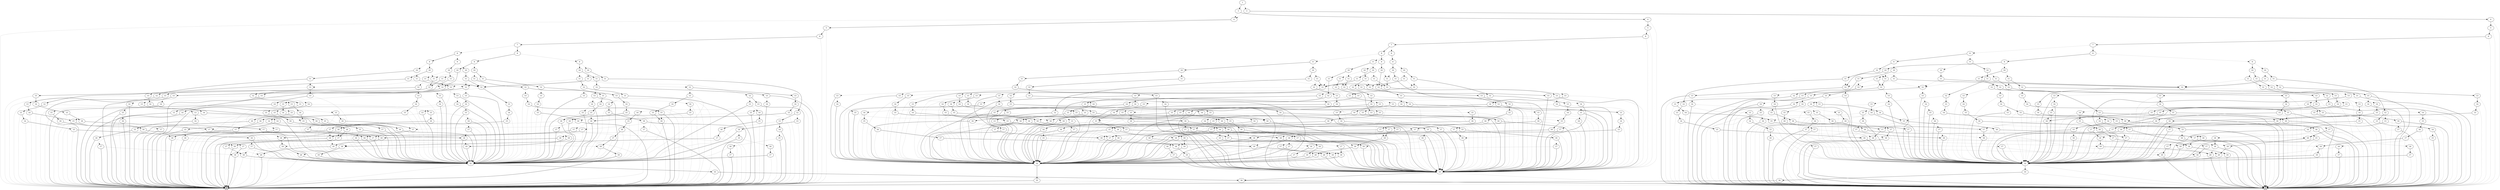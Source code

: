 digraph G {
0 [shape=box, label="0", style=filled, shape=box, height=0.3, width=0.3];
1 [shape=box, label="1", style=filled, shape=box, height=0.3, width=0.3];
49568 [label="1"];
49568 -> 49566 [style=dotted];
49568 -> 49567 [style=filled];
49566 [label="3"];
49566 -> 49512 [style=dotted];
49566 -> 49517 [style=filled];
49512 [label="4"];
49512 -> 0 [style=dotted];
49512 -> 49508 [style=filled];
49508 [label="5"];
49508 -> 0 [style=dotted];
49508 -> 49507 [style=filled];
49507 [label="6"];
49507 -> 0 [style=dotted];
49507 -> 48847 [style=filled];
48847 [label="7"];
48847 -> 48764 [style=dotted];
48847 -> 48846 [style=filled];
48764 [label="8"];
48764 -> 48729 [style=dotted];
48764 -> 48763 [style=filled];
48729 [label="9"];
48729 -> 48690 [style=dotted];
48729 -> 48728 [style=filled];
48690 [label="10"];
48690 -> 48662 [style=dotted];
48690 -> 48689 [style=filled];
48662 [label="11"];
48662 -> 48646 [style=dotted];
48662 -> 48661 [style=filled];
48646 [label="12"];
48646 -> 48637 [style=dotted];
48646 -> 48645 [style=filled];
48637 [label="13"];
48637 -> 48636 [style=dotted];
48637 -> 1211 [style=filled];
48636 [label="14"];
48636 -> 48635 [style=dotted];
48636 -> 1211 [style=filled];
48635 [label="15"];
48635 -> 0 [style=dotted];
48635 -> 48634 [style=filled];
48634 [label="16"];
48634 -> 0 [style=dotted];
48634 -> 48633 [style=filled];
48633 [label="17"];
48633 -> 48632 [style=dotted];
48633 -> 1211 [style=filled];
48632 [label="18"];
48632 -> 48631 [style=dotted];
48632 -> 1211 [style=filled];
48631 [label="19"];
48631 -> 0 [style=dotted];
48631 -> 48630 [style=filled];
48630 [label="20"];
48630 -> 0 [style=dotted];
48630 -> 1211 [style=filled];
1211 [label="32"];
1211 -> 0 [style=dotted];
1211 -> 1193 [style=filled];
1193 [label="33"];
1193 -> 0 [style=dotted];
1193 -> 70 [style=filled];
70 [label="34"];
70 -> 0 [style=dotted];
70 -> 1 [style=filled];
48645 [label="13"];
48645 -> 48644 [style=dotted];
48645 -> 0 [style=filled];
48644 [label="14"];
48644 -> 48643 [style=dotted];
48644 -> 0 [style=filled];
48643 [label="15"];
48643 -> 1211 [style=dotted];
48643 -> 48642 [style=filled];
48642 [label="16"];
48642 -> 1211 [style=dotted];
48642 -> 48641 [style=filled];
48641 [label="17"];
48641 -> 48640 [style=dotted];
48641 -> 0 [style=filled];
48640 [label="18"];
48640 -> 48639 [style=dotted];
48640 -> 0 [style=filled];
48639 [label="19"];
48639 -> 1211 [style=dotted];
48639 -> 48638 [style=filled];
48638 [label="20"];
48638 -> 1211 [style=dotted];
48638 -> 0 [style=filled];
48661 [label="12"];
48661 -> 48653 [style=dotted];
48661 -> 48660 [style=filled];
48653 [label="13"];
48653 -> 48652 [style=dotted];
48653 -> 1211 [style=filled];
48652 [label="14"];
48652 -> 48651 [style=dotted];
48652 -> 1211 [style=filled];
48651 [label="15"];
48651 -> 0 [style=dotted];
48651 -> 48650 [style=filled];
48650 [label="16"];
48650 -> 48649 [style=dotted];
48650 -> 1211 [style=filled];
48649 [label="17"];
48649 -> 0 [style=dotted];
48649 -> 48648 [style=filled];
48648 [label="18"];
48648 -> 48647 [style=dotted];
48648 -> 1211 [style=filled];
48647 [label="19"];
48647 -> 48630 [style=dotted];
48647 -> 1211 [style=filled];
48660 [label="13"];
48660 -> 48659 [style=dotted];
48660 -> 0 [style=filled];
48659 [label="14"];
48659 -> 48658 [style=dotted];
48659 -> 0 [style=filled];
48658 [label="15"];
48658 -> 1211 [style=dotted];
48658 -> 48657 [style=filled];
48657 [label="16"];
48657 -> 48656 [style=dotted];
48657 -> 0 [style=filled];
48656 [label="17"];
48656 -> 1211 [style=dotted];
48656 -> 48655 [style=filled];
48655 [label="18"];
48655 -> 48654 [style=dotted];
48655 -> 0 [style=filled];
48654 [label="19"];
48654 -> 48638 [style=dotted];
48654 -> 0 [style=filled];
48689 [label="11"];
48689 -> 48673 [style=dotted];
48689 -> 48688 [style=filled];
48673 [label="12"];
48673 -> 48667 [style=dotted];
48673 -> 48672 [style=filled];
48667 [label="13"];
48667 -> 48666 [style=dotted];
48667 -> 1211 [style=filled];
48666 [label="14"];
48666 -> 48665 [style=dotted];
48666 -> 1211 [style=filled];
48665 [label="15"];
48665 -> 48664 [style=dotted];
48665 -> 1211 [style=filled];
48664 [label="16"];
48664 -> 48663 [style=dotted];
48664 -> 1211 [style=filled];
48663 [label="17"];
48663 -> 48648 [style=dotted];
48663 -> 1211 [style=filled];
48672 [label="13"];
48672 -> 48671 [style=dotted];
48672 -> 0 [style=filled];
48671 [label="14"];
48671 -> 48670 [style=dotted];
48671 -> 0 [style=filled];
48670 [label="15"];
48670 -> 48669 [style=dotted];
48670 -> 0 [style=filled];
48669 [label="16"];
48669 -> 48668 [style=dotted];
48669 -> 0 [style=filled];
48668 [label="17"];
48668 -> 48655 [style=dotted];
48668 -> 0 [style=filled];
48688 [label="12"];
48688 -> 48680 [style=dotted];
48688 -> 48687 [style=filled];
48680 [label="13"];
48680 -> 0 [style=dotted];
48680 -> 48679 [style=filled];
48679 [label="14"];
48679 -> 0 [style=dotted];
48679 -> 48678 [style=filled];
48678 [label="15"];
48678 -> 0 [style=dotted];
48678 -> 48677 [style=filled];
48677 [label="16"];
48677 -> 48676 [style=dotted];
48677 -> 1211 [style=filled];
48676 [label="17"];
48676 -> 48675 [style=dotted];
48676 -> 1211 [style=filled];
48675 [label="18"];
48675 -> 0 [style=dotted];
48675 -> 48674 [style=filled];
48674 [label="19"];
48674 -> 0 [style=dotted];
48674 -> 1211 [style=filled];
48687 [label="13"];
48687 -> 1211 [style=dotted];
48687 -> 48686 [style=filled];
48686 [label="14"];
48686 -> 1211 [style=dotted];
48686 -> 48685 [style=filled];
48685 [label="15"];
48685 -> 1211 [style=dotted];
48685 -> 48684 [style=filled];
48684 [label="16"];
48684 -> 48683 [style=dotted];
48684 -> 0 [style=filled];
48683 [label="17"];
48683 -> 48682 [style=dotted];
48683 -> 0 [style=filled];
48682 [label="18"];
48682 -> 1211 [style=dotted];
48682 -> 48681 [style=filled];
48681 [label="19"];
48681 -> 1211 [style=dotted];
48681 -> 0 [style=filled];
48728 [label="10"];
48728 -> 48717 [style=dotted];
48728 -> 48727 [style=filled];
48717 [label="11"];
48717 -> 48703 [style=dotted];
48717 -> 48716 [style=filled];
48703 [label="12"];
48703 -> 48696 [style=dotted];
48703 -> 48702 [style=filled];
48696 [label="13"];
48696 -> 1211 [style=dotted];
48696 -> 48695 [style=filled];
48695 [label="14"];
48695 -> 1211 [style=dotted];
48695 -> 48694 [style=filled];
48694 [label="15"];
48694 -> 1211 [style=dotted];
48694 -> 48693 [style=filled];
48693 [label="16"];
48693 -> 1211 [style=dotted];
48693 -> 48692 [style=filled];
48692 [label="17"];
48692 -> 48691 [style=dotted];
48692 -> 0 [style=filled];
48691 [label="18"];
48691 -> 1211 [style=dotted];
48691 -> 48639 [style=filled];
48702 [label="13"];
48702 -> 0 [style=dotted];
48702 -> 48701 [style=filled];
48701 [label="14"];
48701 -> 0 [style=dotted];
48701 -> 48700 [style=filled];
48700 [label="15"];
48700 -> 0 [style=dotted];
48700 -> 48699 [style=filled];
48699 [label="16"];
48699 -> 0 [style=dotted];
48699 -> 48698 [style=filled];
48698 [label="17"];
48698 -> 48697 [style=dotted];
48698 -> 1211 [style=filled];
48697 [label="18"];
48697 -> 0 [style=dotted];
48697 -> 48631 [style=filled];
48716 [label="12"];
48716 -> 48709 [style=dotted];
48716 -> 48715 [style=filled];
48709 [label="13"];
48709 -> 48708 [style=dotted];
48709 -> 1211 [style=filled];
48708 [label="14"];
48708 -> 0 [style=dotted];
48708 -> 48707 [style=filled];
48707 [label="15"];
48707 -> 48706 [style=dotted];
48707 -> 1211 [style=filled];
48706 [label="16"];
48706 -> 48705 [style=dotted];
48706 -> 1211 [style=filled];
48705 [label="17"];
48705 -> 0 [style=dotted];
48705 -> 48704 [style=filled];
48704 [label="18"];
48704 -> 0 [style=dotted];
48704 -> 1211 [style=filled];
48715 [label="13"];
48715 -> 48714 [style=dotted];
48715 -> 0 [style=filled];
48714 [label="14"];
48714 -> 1211 [style=dotted];
48714 -> 48713 [style=filled];
48713 [label="15"];
48713 -> 48712 [style=dotted];
48713 -> 0 [style=filled];
48712 [label="16"];
48712 -> 48711 [style=dotted];
48712 -> 0 [style=filled];
48711 [label="17"];
48711 -> 1211 [style=dotted];
48711 -> 48710 [style=filled];
48710 [label="18"];
48710 -> 1211 [style=dotted];
48710 -> 0 [style=filled];
48727 [label="11"];
48727 -> 48688 [style=dotted];
48727 -> 48726 [style=filled];
48726 [label="12"];
48726 -> 48721 [style=dotted];
48726 -> 48725 [style=filled];
48721 [label="13"];
48721 -> 0 [style=dotted];
48721 -> 48720 [style=filled];
48720 [label="14"];
48720 -> 48719 [style=dotted];
48720 -> 1211 [style=filled];
48719 [label="15"];
48719 -> 0 [style=dotted];
48719 -> 48718 [style=filled];
48718 [label="16"];
48718 -> 0 [style=dotted];
48718 -> 48676 [style=filled];
48725 [label="13"];
48725 -> 1211 [style=dotted];
48725 -> 48724 [style=filled];
48724 [label="14"];
48724 -> 48723 [style=dotted];
48724 -> 0 [style=filled];
48723 [label="15"];
48723 -> 1211 [style=dotted];
48723 -> 48722 [style=filled];
48722 [label="16"];
48722 -> 1211 [style=dotted];
48722 -> 48683 [style=filled];
48763 [label="9"];
48763 -> 48748 [style=dotted];
48763 -> 48762 [style=filled];
48748 [label="10"];
48748 -> 48741 [style=dotted];
48748 -> 48747 [style=filled];
48741 [label="11"];
48741 -> 48740 [style=dotted];
48741 -> 48688 [style=filled];
48740 [label="12"];
48740 -> 48734 [style=dotted];
48740 -> 48739 [style=filled];
48734 [label="13"];
48734 -> 0 [style=dotted];
48734 -> 48733 [style=filled];
48733 [label="14"];
48733 -> 48732 [style=dotted];
48733 -> 1211 [style=filled];
48732 [label="15"];
48732 -> 0 [style=dotted];
48732 -> 48731 [style=filled];
48731 [label="16"];
48731 -> 0 [style=dotted];
48731 -> 48730 [style=filled];
48730 [label="17"];
48730 -> 0 [style=dotted];
48730 -> 48632 [style=filled];
48739 [label="13"];
48739 -> 1211 [style=dotted];
48739 -> 48738 [style=filled];
48738 [label="14"];
48738 -> 48737 [style=dotted];
48738 -> 0 [style=filled];
48737 [label="15"];
48737 -> 1211 [style=dotted];
48737 -> 48736 [style=filled];
48736 [label="16"];
48736 -> 1211 [style=dotted];
48736 -> 48735 [style=filled];
48735 [label="17"];
48735 -> 1211 [style=dotted];
48735 -> 48640 [style=filled];
48747 [label="11"];
48747 -> 48740 [style=dotted];
48747 -> 48746 [style=filled];
48746 [label="12"];
48746 -> 48743 [style=dotted];
48746 -> 48745 [style=filled];
48743 [label="13"];
48743 -> 1211 [style=dotted];
48743 -> 48742 [style=filled];
48742 [label="14"];
48742 -> 1211 [style=dotted];
48742 -> 48723 [style=filled];
48745 [label="13"];
48745 -> 0 [style=dotted];
48745 -> 48744 [style=filled];
48744 [label="14"];
48744 -> 0 [style=dotted];
48744 -> 48719 [style=filled];
48762 [label="10"];
48762 -> 48749 [style=dotted];
48762 -> 48761 [style=filled];
48749 [label="11"];
48749 -> 48673 [style=dotted];
48749 -> 48661 [style=filled];
48761 [label="11"];
48761 -> 48646 [style=dotted];
48761 -> 48760 [style=filled];
48760 [label="12"];
48760 -> 48754 [style=dotted];
48760 -> 48759 [style=filled];
48754 [label="13"];
48754 -> 1211 [style=dotted];
48754 -> 48753 [style=filled];
48753 [label="14"];
48753 -> 1211 [style=dotted];
48753 -> 48752 [style=filled];
48752 [label="15"];
48752 -> 1211 [style=dotted];
48752 -> 48751 [style=filled];
48751 [label="16"];
48751 -> 48750 [style=dotted];
48751 -> 0 [style=filled];
48750 [label="17"];
48750 -> 48710 [style=dotted];
48750 -> 0 [style=filled];
48759 [label="13"];
48759 -> 0 [style=dotted];
48759 -> 48758 [style=filled];
48758 [label="14"];
48758 -> 0 [style=dotted];
48758 -> 48757 [style=filled];
48757 [label="15"];
48757 -> 0 [style=dotted];
48757 -> 48756 [style=filled];
48756 [label="16"];
48756 -> 48755 [style=dotted];
48756 -> 1211 [style=filled];
48755 [label="17"];
48755 -> 48704 [style=dotted];
48755 -> 1211 [style=filled];
48846 [label="8"];
48846 -> 48826 [style=dotted];
48846 -> 48845 [style=filled];
48826 [label="9"];
48826 -> 48789 [style=dotted];
48826 -> 48825 [style=filled];
48789 [label="10"];
48789 -> 48776 [style=dotted];
48789 -> 48788 [style=filled];
48776 [label="11"];
48776 -> 48775 [style=dotted];
48776 -> 48688 [style=filled];
48775 [label="12"];
48775 -> 48769 [style=dotted];
48775 -> 48774 [style=filled];
48769 [label="13"];
48769 -> 1211 [style=dotted];
48769 -> 48768 [style=filled];
48768 [label="14"];
48768 -> 1211 [style=dotted];
48768 -> 48767 [style=filled];
48767 [label="15"];
48767 -> 1211 [style=dotted];
48767 -> 48766 [style=filled];
48766 [label="16"];
48766 -> 48765 [style=dotted];
48766 -> 0 [style=filled];
48765 [label="17"];
48765 -> 1211 [style=dotted];
48765 -> 48691 [style=filled];
48774 [label="13"];
48774 -> 0 [style=dotted];
48774 -> 48773 [style=filled];
48773 [label="14"];
48773 -> 0 [style=dotted];
48773 -> 48772 [style=filled];
48772 [label="15"];
48772 -> 0 [style=dotted];
48772 -> 48771 [style=filled];
48771 [label="16"];
48771 -> 48770 [style=dotted];
48771 -> 1211 [style=filled];
48770 [label="17"];
48770 -> 0 [style=dotted];
48770 -> 48697 [style=filled];
48788 [label="11"];
48788 -> 48688 [style=dotted];
48788 -> 48787 [style=filled];
48787 [label="12"];
48787 -> 48781 [style=dotted];
48787 -> 48786 [style=filled];
48781 [label="13"];
48781 -> 0 [style=dotted];
48781 -> 48780 [style=filled];
48780 [label="14"];
48780 -> 48779 [style=dotted];
48780 -> 1211 [style=filled];
48779 [label="15"];
48779 -> 48778 [style=dotted];
48779 -> 1211 [style=filled];
48778 [label="16"];
48778 -> 0 [style=dotted];
48778 -> 48777 [style=filled];
48777 [label="17"];
48777 -> 0 [style=dotted];
48777 -> 1211 [style=filled];
48786 [label="13"];
48786 -> 1211 [style=dotted];
48786 -> 48785 [style=filled];
48785 [label="14"];
48785 -> 48784 [style=dotted];
48785 -> 0 [style=filled];
48784 [label="15"];
48784 -> 48783 [style=dotted];
48784 -> 0 [style=filled];
48783 [label="16"];
48783 -> 1211 [style=dotted];
48783 -> 48782 [style=filled];
48782 [label="17"];
48782 -> 1211 [style=dotted];
48782 -> 0 [style=filled];
48825 [label="10"];
48825 -> 48803 [style=dotted];
48825 -> 48824 [style=filled];
48803 [label="11"];
48803 -> 48688 [style=dotted];
48803 -> 48802 [style=filled];
48802 [label="12"];
48802 -> 48795 [style=dotted];
48802 -> 48801 [style=filled];
48795 [label="13"];
48795 -> 48794 [style=dotted];
48795 -> 1211 [style=filled];
48794 [label="14"];
48794 -> 0 [style=dotted];
48794 -> 48793 [style=filled];
48793 [label="15"];
48793 -> 0 [style=dotted];
48793 -> 48792 [style=filled];
48792 [label="16"];
48792 -> 48791 [style=dotted];
48792 -> 1211 [style=filled];
48791 [label="17"];
48791 -> 48790 [style=dotted];
48791 -> 1211 [style=filled];
48790 [label="18"];
48790 -> 0 [style=dotted];
48790 -> 48647 [style=filled];
48801 [label="13"];
48801 -> 48800 [style=dotted];
48801 -> 0 [style=filled];
48800 [label="14"];
48800 -> 1211 [style=dotted];
48800 -> 48799 [style=filled];
48799 [label="15"];
48799 -> 1211 [style=dotted];
48799 -> 48798 [style=filled];
48798 [label="16"];
48798 -> 48797 [style=dotted];
48798 -> 0 [style=filled];
48797 [label="17"];
48797 -> 48796 [style=dotted];
48797 -> 0 [style=filled];
48796 [label="18"];
48796 -> 1211 [style=dotted];
48796 -> 48654 [style=filled];
48824 [label="11"];
48824 -> 48814 [style=dotted];
48824 -> 48823 [style=filled];
48814 [label="12"];
48814 -> 48808 [style=dotted];
48814 -> 48813 [style=filled];
48808 [label="13"];
48808 -> 48807 [style=dotted];
48808 -> 1211 [style=filled];
48807 [label="14"];
48807 -> 0 [style=dotted];
48807 -> 48806 [style=filled];
48806 [label="15"];
48806 -> 0 [style=dotted];
48806 -> 48805 [style=filled];
48805 [label="16"];
48805 -> 0 [style=dotted];
48805 -> 48804 [style=filled];
48804 [label="17"];
48804 -> 0 [style=dotted];
48804 -> 48675 [style=filled];
48813 [label="13"];
48813 -> 48812 [style=dotted];
48813 -> 0 [style=filled];
48812 [label="14"];
48812 -> 1211 [style=dotted];
48812 -> 48811 [style=filled];
48811 [label="15"];
48811 -> 1211 [style=dotted];
48811 -> 48810 [style=filled];
48810 [label="16"];
48810 -> 1211 [style=dotted];
48810 -> 48809 [style=filled];
48809 [label="17"];
48809 -> 1211 [style=dotted];
48809 -> 48682 [style=filled];
48823 [label="12"];
48823 -> 48818 [style=dotted];
48823 -> 48822 [style=filled];
48818 [label="13"];
48818 -> 48817 [style=dotted];
48818 -> 1211 [style=filled];
48817 [label="14"];
48817 -> 48816 [style=dotted];
48817 -> 1211 [style=filled];
48816 [label="15"];
48816 -> 48815 [style=dotted];
48816 -> 1211 [style=filled];
48815 [label="16"];
48815 -> 48730 [style=dotted];
48815 -> 1211 [style=filled];
48822 [label="13"];
48822 -> 48821 [style=dotted];
48822 -> 0 [style=filled];
48821 [label="14"];
48821 -> 48820 [style=dotted];
48821 -> 0 [style=filled];
48820 [label="15"];
48820 -> 48819 [style=dotted];
48820 -> 0 [style=filled];
48819 [label="16"];
48819 -> 48735 [style=dotted];
48819 -> 0 [style=filled];
48845 [label="9"];
48845 -> 48843 [style=dotted];
48845 -> 48844 [style=filled];
48843 [label="10"];
48843 -> 48834 [style=dotted];
48843 -> 48842 [style=filled];
48834 [label="11"];
48834 -> 48716 [style=dotted];
48834 -> 48833 [style=filled];
48833 [label="12"];
48833 -> 48829 [style=dotted];
48833 -> 48832 [style=filled];
48829 [label="13"];
48829 -> 1211 [style=dotted];
48829 -> 48828 [style=filled];
48828 [label="14"];
48828 -> 1211 [style=dotted];
48828 -> 48827 [style=filled];
48827 [label="15"];
48827 -> 48766 [style=dotted];
48827 -> 0 [style=filled];
48832 [label="13"];
48832 -> 0 [style=dotted];
48832 -> 48831 [style=filled];
48831 [label="14"];
48831 -> 0 [style=dotted];
48831 -> 48830 [style=filled];
48830 [label="15"];
48830 -> 48771 [style=dotted];
48830 -> 1211 [style=filled];
48842 [label="11"];
48842 -> 48673 [style=dotted];
48842 -> 48841 [style=filled];
48841 [label="12"];
48841 -> 48837 [style=dotted];
48841 -> 48840 [style=filled];
48837 [label="13"];
48837 -> 1211 [style=dotted];
48837 -> 48836 [style=filled];
48836 [label="14"];
48836 -> 1211 [style=dotted];
48836 -> 48835 [style=filled];
48835 [label="15"];
48835 -> 1211 [style=dotted];
48835 -> 48819 [style=filled];
48840 [label="13"];
48840 -> 0 [style=dotted];
48840 -> 48839 [style=filled];
48839 [label="14"];
48839 -> 0 [style=dotted];
48839 -> 48838 [style=filled];
48838 [label="15"];
48838 -> 0 [style=dotted];
48838 -> 48815 [style=filled];
48844 [label="10"];
48844 -> 48749 [style=dotted];
48844 -> 48646 [style=filled];
49517 [label="4"];
49517 -> 1 [style=dotted];
49517 -> 49516 [style=filled];
49516 [label="5"];
49516 -> 1 [style=dotted];
49516 -> 49515 [style=filled];
49515 [label="6"];
49515 -> 1 [style=dotted];
49515 -> 49065 [style=filled];
49065 [label="7"];
49065 -> 48982 [style=dotted];
49065 -> 49064 [style=filled];
48982 [label="8"];
48982 -> 48947 [style=dotted];
48982 -> 48981 [style=filled];
48947 [label="9"];
48947 -> 48908 [style=dotted];
48947 -> 48946 [style=filled];
48908 [label="10"];
48908 -> 48880 [style=dotted];
48908 -> 48907 [style=filled];
48880 [label="11"];
48880 -> 48864 [style=dotted];
48880 -> 48879 [style=filled];
48864 [label="12"];
48864 -> 48855 [style=dotted];
48864 -> 48863 [style=filled];
48855 [label="13"];
48855 -> 48854 [style=dotted];
48855 -> 1213 [style=filled];
48854 [label="14"];
48854 -> 48853 [style=dotted];
48854 -> 1213 [style=filled];
48853 [label="15"];
48853 -> 1 [style=dotted];
48853 -> 48852 [style=filled];
48852 [label="16"];
48852 -> 1 [style=dotted];
48852 -> 48851 [style=filled];
48851 [label="17"];
48851 -> 48850 [style=dotted];
48851 -> 1213 [style=filled];
48850 [label="18"];
48850 -> 48849 [style=dotted];
48850 -> 1213 [style=filled];
48849 [label="19"];
48849 -> 1 [style=dotted];
48849 -> 48848 [style=filled];
48848 [label="20"];
48848 -> 1 [style=dotted];
48848 -> 1213 [style=filled];
1213 [label="32"];
1213 -> 1 [style=dotted];
1213 -> 1197 [style=filled];
1197 [label="33"];
1197 -> 1 [style=dotted];
1197 -> 71 [style=filled];
71 [label="34"];
71 -> 1 [style=dotted];
71 -> 0 [style=filled];
48863 [label="13"];
48863 -> 48862 [style=dotted];
48863 -> 1 [style=filled];
48862 [label="14"];
48862 -> 48861 [style=dotted];
48862 -> 1 [style=filled];
48861 [label="15"];
48861 -> 1213 [style=dotted];
48861 -> 48860 [style=filled];
48860 [label="16"];
48860 -> 1213 [style=dotted];
48860 -> 48859 [style=filled];
48859 [label="17"];
48859 -> 48858 [style=dotted];
48859 -> 1 [style=filled];
48858 [label="18"];
48858 -> 48857 [style=dotted];
48858 -> 1 [style=filled];
48857 [label="19"];
48857 -> 1213 [style=dotted];
48857 -> 48856 [style=filled];
48856 [label="20"];
48856 -> 1213 [style=dotted];
48856 -> 1 [style=filled];
48879 [label="12"];
48879 -> 48871 [style=dotted];
48879 -> 48878 [style=filled];
48871 [label="13"];
48871 -> 48870 [style=dotted];
48871 -> 1213 [style=filled];
48870 [label="14"];
48870 -> 48869 [style=dotted];
48870 -> 1213 [style=filled];
48869 [label="15"];
48869 -> 1 [style=dotted];
48869 -> 48868 [style=filled];
48868 [label="16"];
48868 -> 48867 [style=dotted];
48868 -> 1213 [style=filled];
48867 [label="17"];
48867 -> 1 [style=dotted];
48867 -> 48866 [style=filled];
48866 [label="18"];
48866 -> 48865 [style=dotted];
48866 -> 1213 [style=filled];
48865 [label="19"];
48865 -> 48848 [style=dotted];
48865 -> 1213 [style=filled];
48878 [label="13"];
48878 -> 48877 [style=dotted];
48878 -> 1 [style=filled];
48877 [label="14"];
48877 -> 48876 [style=dotted];
48877 -> 1 [style=filled];
48876 [label="15"];
48876 -> 1213 [style=dotted];
48876 -> 48875 [style=filled];
48875 [label="16"];
48875 -> 48874 [style=dotted];
48875 -> 1 [style=filled];
48874 [label="17"];
48874 -> 1213 [style=dotted];
48874 -> 48873 [style=filled];
48873 [label="18"];
48873 -> 48872 [style=dotted];
48873 -> 1 [style=filled];
48872 [label="19"];
48872 -> 48856 [style=dotted];
48872 -> 1 [style=filled];
48907 [label="11"];
48907 -> 48891 [style=dotted];
48907 -> 48906 [style=filled];
48891 [label="12"];
48891 -> 48885 [style=dotted];
48891 -> 48890 [style=filled];
48885 [label="13"];
48885 -> 48884 [style=dotted];
48885 -> 1213 [style=filled];
48884 [label="14"];
48884 -> 48883 [style=dotted];
48884 -> 1213 [style=filled];
48883 [label="15"];
48883 -> 48882 [style=dotted];
48883 -> 1213 [style=filled];
48882 [label="16"];
48882 -> 48881 [style=dotted];
48882 -> 1213 [style=filled];
48881 [label="17"];
48881 -> 48866 [style=dotted];
48881 -> 1213 [style=filled];
48890 [label="13"];
48890 -> 48889 [style=dotted];
48890 -> 1 [style=filled];
48889 [label="14"];
48889 -> 48888 [style=dotted];
48889 -> 1 [style=filled];
48888 [label="15"];
48888 -> 48887 [style=dotted];
48888 -> 1 [style=filled];
48887 [label="16"];
48887 -> 48886 [style=dotted];
48887 -> 1 [style=filled];
48886 [label="17"];
48886 -> 48873 [style=dotted];
48886 -> 1 [style=filled];
48906 [label="12"];
48906 -> 48898 [style=dotted];
48906 -> 48905 [style=filled];
48898 [label="13"];
48898 -> 1 [style=dotted];
48898 -> 48897 [style=filled];
48897 [label="14"];
48897 -> 1 [style=dotted];
48897 -> 48896 [style=filled];
48896 [label="15"];
48896 -> 1 [style=dotted];
48896 -> 48895 [style=filled];
48895 [label="16"];
48895 -> 48894 [style=dotted];
48895 -> 1213 [style=filled];
48894 [label="17"];
48894 -> 48893 [style=dotted];
48894 -> 1213 [style=filled];
48893 [label="18"];
48893 -> 1 [style=dotted];
48893 -> 48892 [style=filled];
48892 [label="19"];
48892 -> 1 [style=dotted];
48892 -> 1213 [style=filled];
48905 [label="13"];
48905 -> 1213 [style=dotted];
48905 -> 48904 [style=filled];
48904 [label="14"];
48904 -> 1213 [style=dotted];
48904 -> 48903 [style=filled];
48903 [label="15"];
48903 -> 1213 [style=dotted];
48903 -> 48902 [style=filled];
48902 [label="16"];
48902 -> 48901 [style=dotted];
48902 -> 1 [style=filled];
48901 [label="17"];
48901 -> 48900 [style=dotted];
48901 -> 1 [style=filled];
48900 [label="18"];
48900 -> 1213 [style=dotted];
48900 -> 48899 [style=filled];
48899 [label="19"];
48899 -> 1213 [style=dotted];
48899 -> 1 [style=filled];
48946 [label="10"];
48946 -> 48935 [style=dotted];
48946 -> 48945 [style=filled];
48935 [label="11"];
48935 -> 48921 [style=dotted];
48935 -> 48934 [style=filled];
48921 [label="12"];
48921 -> 48914 [style=dotted];
48921 -> 48920 [style=filled];
48914 [label="13"];
48914 -> 1213 [style=dotted];
48914 -> 48913 [style=filled];
48913 [label="14"];
48913 -> 1213 [style=dotted];
48913 -> 48912 [style=filled];
48912 [label="15"];
48912 -> 1213 [style=dotted];
48912 -> 48911 [style=filled];
48911 [label="16"];
48911 -> 1213 [style=dotted];
48911 -> 48910 [style=filled];
48910 [label="17"];
48910 -> 48909 [style=dotted];
48910 -> 1 [style=filled];
48909 [label="18"];
48909 -> 1213 [style=dotted];
48909 -> 48857 [style=filled];
48920 [label="13"];
48920 -> 1 [style=dotted];
48920 -> 48919 [style=filled];
48919 [label="14"];
48919 -> 1 [style=dotted];
48919 -> 48918 [style=filled];
48918 [label="15"];
48918 -> 1 [style=dotted];
48918 -> 48917 [style=filled];
48917 [label="16"];
48917 -> 1 [style=dotted];
48917 -> 48916 [style=filled];
48916 [label="17"];
48916 -> 48915 [style=dotted];
48916 -> 1213 [style=filled];
48915 [label="18"];
48915 -> 1 [style=dotted];
48915 -> 48849 [style=filled];
48934 [label="12"];
48934 -> 48927 [style=dotted];
48934 -> 48933 [style=filled];
48927 [label="13"];
48927 -> 48926 [style=dotted];
48927 -> 1213 [style=filled];
48926 [label="14"];
48926 -> 1 [style=dotted];
48926 -> 48925 [style=filled];
48925 [label="15"];
48925 -> 48924 [style=dotted];
48925 -> 1213 [style=filled];
48924 [label="16"];
48924 -> 48923 [style=dotted];
48924 -> 1213 [style=filled];
48923 [label="17"];
48923 -> 1 [style=dotted];
48923 -> 48922 [style=filled];
48922 [label="18"];
48922 -> 1 [style=dotted];
48922 -> 1213 [style=filled];
48933 [label="13"];
48933 -> 48932 [style=dotted];
48933 -> 1 [style=filled];
48932 [label="14"];
48932 -> 1213 [style=dotted];
48932 -> 48931 [style=filled];
48931 [label="15"];
48931 -> 48930 [style=dotted];
48931 -> 1 [style=filled];
48930 [label="16"];
48930 -> 48929 [style=dotted];
48930 -> 1 [style=filled];
48929 [label="17"];
48929 -> 1213 [style=dotted];
48929 -> 48928 [style=filled];
48928 [label="18"];
48928 -> 1213 [style=dotted];
48928 -> 1 [style=filled];
48945 [label="11"];
48945 -> 48906 [style=dotted];
48945 -> 48944 [style=filled];
48944 [label="12"];
48944 -> 48939 [style=dotted];
48944 -> 48943 [style=filled];
48939 [label="13"];
48939 -> 1 [style=dotted];
48939 -> 48938 [style=filled];
48938 [label="14"];
48938 -> 48937 [style=dotted];
48938 -> 1213 [style=filled];
48937 [label="15"];
48937 -> 1 [style=dotted];
48937 -> 48936 [style=filled];
48936 [label="16"];
48936 -> 1 [style=dotted];
48936 -> 48894 [style=filled];
48943 [label="13"];
48943 -> 1213 [style=dotted];
48943 -> 48942 [style=filled];
48942 [label="14"];
48942 -> 48941 [style=dotted];
48942 -> 1 [style=filled];
48941 [label="15"];
48941 -> 1213 [style=dotted];
48941 -> 48940 [style=filled];
48940 [label="16"];
48940 -> 1213 [style=dotted];
48940 -> 48901 [style=filled];
48981 [label="9"];
48981 -> 48966 [style=dotted];
48981 -> 48980 [style=filled];
48966 [label="10"];
48966 -> 48959 [style=dotted];
48966 -> 48965 [style=filled];
48959 [label="11"];
48959 -> 48958 [style=dotted];
48959 -> 48906 [style=filled];
48958 [label="12"];
48958 -> 48952 [style=dotted];
48958 -> 48957 [style=filled];
48952 [label="13"];
48952 -> 1 [style=dotted];
48952 -> 48951 [style=filled];
48951 [label="14"];
48951 -> 48950 [style=dotted];
48951 -> 1213 [style=filled];
48950 [label="15"];
48950 -> 1 [style=dotted];
48950 -> 48949 [style=filled];
48949 [label="16"];
48949 -> 1 [style=dotted];
48949 -> 48948 [style=filled];
48948 [label="17"];
48948 -> 1 [style=dotted];
48948 -> 48850 [style=filled];
48957 [label="13"];
48957 -> 1213 [style=dotted];
48957 -> 48956 [style=filled];
48956 [label="14"];
48956 -> 48955 [style=dotted];
48956 -> 1 [style=filled];
48955 [label="15"];
48955 -> 1213 [style=dotted];
48955 -> 48954 [style=filled];
48954 [label="16"];
48954 -> 1213 [style=dotted];
48954 -> 48953 [style=filled];
48953 [label="17"];
48953 -> 1213 [style=dotted];
48953 -> 48858 [style=filled];
48965 [label="11"];
48965 -> 48958 [style=dotted];
48965 -> 48964 [style=filled];
48964 [label="12"];
48964 -> 48961 [style=dotted];
48964 -> 48963 [style=filled];
48961 [label="13"];
48961 -> 1213 [style=dotted];
48961 -> 48960 [style=filled];
48960 [label="14"];
48960 -> 1213 [style=dotted];
48960 -> 48941 [style=filled];
48963 [label="13"];
48963 -> 1 [style=dotted];
48963 -> 48962 [style=filled];
48962 [label="14"];
48962 -> 1 [style=dotted];
48962 -> 48937 [style=filled];
48980 [label="10"];
48980 -> 48967 [style=dotted];
48980 -> 48979 [style=filled];
48967 [label="11"];
48967 -> 48891 [style=dotted];
48967 -> 48879 [style=filled];
48979 [label="11"];
48979 -> 48864 [style=dotted];
48979 -> 48978 [style=filled];
48978 [label="12"];
48978 -> 48972 [style=dotted];
48978 -> 48977 [style=filled];
48972 [label="13"];
48972 -> 1213 [style=dotted];
48972 -> 48971 [style=filled];
48971 [label="14"];
48971 -> 1213 [style=dotted];
48971 -> 48970 [style=filled];
48970 [label="15"];
48970 -> 1213 [style=dotted];
48970 -> 48969 [style=filled];
48969 [label="16"];
48969 -> 48968 [style=dotted];
48969 -> 1 [style=filled];
48968 [label="17"];
48968 -> 48928 [style=dotted];
48968 -> 1 [style=filled];
48977 [label="13"];
48977 -> 1 [style=dotted];
48977 -> 48976 [style=filled];
48976 [label="14"];
48976 -> 1 [style=dotted];
48976 -> 48975 [style=filled];
48975 [label="15"];
48975 -> 1 [style=dotted];
48975 -> 48974 [style=filled];
48974 [label="16"];
48974 -> 48973 [style=dotted];
48974 -> 1213 [style=filled];
48973 [label="17"];
48973 -> 48922 [style=dotted];
48973 -> 1213 [style=filled];
49064 [label="8"];
49064 -> 49044 [style=dotted];
49064 -> 49063 [style=filled];
49044 [label="9"];
49044 -> 49007 [style=dotted];
49044 -> 49043 [style=filled];
49007 [label="10"];
49007 -> 48994 [style=dotted];
49007 -> 49006 [style=filled];
48994 [label="11"];
48994 -> 48993 [style=dotted];
48994 -> 48906 [style=filled];
48993 [label="12"];
48993 -> 48987 [style=dotted];
48993 -> 48992 [style=filled];
48987 [label="13"];
48987 -> 1213 [style=dotted];
48987 -> 48986 [style=filled];
48986 [label="14"];
48986 -> 1213 [style=dotted];
48986 -> 48985 [style=filled];
48985 [label="15"];
48985 -> 1213 [style=dotted];
48985 -> 48984 [style=filled];
48984 [label="16"];
48984 -> 48983 [style=dotted];
48984 -> 1 [style=filled];
48983 [label="17"];
48983 -> 1213 [style=dotted];
48983 -> 48909 [style=filled];
48992 [label="13"];
48992 -> 1 [style=dotted];
48992 -> 48991 [style=filled];
48991 [label="14"];
48991 -> 1 [style=dotted];
48991 -> 48990 [style=filled];
48990 [label="15"];
48990 -> 1 [style=dotted];
48990 -> 48989 [style=filled];
48989 [label="16"];
48989 -> 48988 [style=dotted];
48989 -> 1213 [style=filled];
48988 [label="17"];
48988 -> 1 [style=dotted];
48988 -> 48915 [style=filled];
49006 [label="11"];
49006 -> 48906 [style=dotted];
49006 -> 49005 [style=filled];
49005 [label="12"];
49005 -> 48999 [style=dotted];
49005 -> 49004 [style=filled];
48999 [label="13"];
48999 -> 1 [style=dotted];
48999 -> 48998 [style=filled];
48998 [label="14"];
48998 -> 48997 [style=dotted];
48998 -> 1213 [style=filled];
48997 [label="15"];
48997 -> 48996 [style=dotted];
48997 -> 1213 [style=filled];
48996 [label="16"];
48996 -> 1 [style=dotted];
48996 -> 48995 [style=filled];
48995 [label="17"];
48995 -> 1 [style=dotted];
48995 -> 1213 [style=filled];
49004 [label="13"];
49004 -> 1213 [style=dotted];
49004 -> 49003 [style=filled];
49003 [label="14"];
49003 -> 49002 [style=dotted];
49003 -> 1 [style=filled];
49002 [label="15"];
49002 -> 49001 [style=dotted];
49002 -> 1 [style=filled];
49001 [label="16"];
49001 -> 1213 [style=dotted];
49001 -> 49000 [style=filled];
49000 [label="17"];
49000 -> 1213 [style=dotted];
49000 -> 1 [style=filled];
49043 [label="10"];
49043 -> 49021 [style=dotted];
49043 -> 49042 [style=filled];
49021 [label="11"];
49021 -> 48906 [style=dotted];
49021 -> 49020 [style=filled];
49020 [label="12"];
49020 -> 49013 [style=dotted];
49020 -> 49019 [style=filled];
49013 [label="13"];
49013 -> 49012 [style=dotted];
49013 -> 1213 [style=filled];
49012 [label="14"];
49012 -> 1 [style=dotted];
49012 -> 49011 [style=filled];
49011 [label="15"];
49011 -> 1 [style=dotted];
49011 -> 49010 [style=filled];
49010 [label="16"];
49010 -> 49009 [style=dotted];
49010 -> 1213 [style=filled];
49009 [label="17"];
49009 -> 49008 [style=dotted];
49009 -> 1213 [style=filled];
49008 [label="18"];
49008 -> 1 [style=dotted];
49008 -> 48865 [style=filled];
49019 [label="13"];
49019 -> 49018 [style=dotted];
49019 -> 1 [style=filled];
49018 [label="14"];
49018 -> 1213 [style=dotted];
49018 -> 49017 [style=filled];
49017 [label="15"];
49017 -> 1213 [style=dotted];
49017 -> 49016 [style=filled];
49016 [label="16"];
49016 -> 49015 [style=dotted];
49016 -> 1 [style=filled];
49015 [label="17"];
49015 -> 49014 [style=dotted];
49015 -> 1 [style=filled];
49014 [label="18"];
49014 -> 1213 [style=dotted];
49014 -> 48872 [style=filled];
49042 [label="11"];
49042 -> 49032 [style=dotted];
49042 -> 49041 [style=filled];
49032 [label="12"];
49032 -> 49026 [style=dotted];
49032 -> 49031 [style=filled];
49026 [label="13"];
49026 -> 49025 [style=dotted];
49026 -> 1213 [style=filled];
49025 [label="14"];
49025 -> 1 [style=dotted];
49025 -> 49024 [style=filled];
49024 [label="15"];
49024 -> 1 [style=dotted];
49024 -> 49023 [style=filled];
49023 [label="16"];
49023 -> 1 [style=dotted];
49023 -> 49022 [style=filled];
49022 [label="17"];
49022 -> 1 [style=dotted];
49022 -> 48893 [style=filled];
49031 [label="13"];
49031 -> 49030 [style=dotted];
49031 -> 1 [style=filled];
49030 [label="14"];
49030 -> 1213 [style=dotted];
49030 -> 49029 [style=filled];
49029 [label="15"];
49029 -> 1213 [style=dotted];
49029 -> 49028 [style=filled];
49028 [label="16"];
49028 -> 1213 [style=dotted];
49028 -> 49027 [style=filled];
49027 [label="17"];
49027 -> 1213 [style=dotted];
49027 -> 48900 [style=filled];
49041 [label="12"];
49041 -> 49036 [style=dotted];
49041 -> 49040 [style=filled];
49036 [label="13"];
49036 -> 49035 [style=dotted];
49036 -> 1213 [style=filled];
49035 [label="14"];
49035 -> 49034 [style=dotted];
49035 -> 1213 [style=filled];
49034 [label="15"];
49034 -> 49033 [style=dotted];
49034 -> 1213 [style=filled];
49033 [label="16"];
49033 -> 48948 [style=dotted];
49033 -> 1213 [style=filled];
49040 [label="13"];
49040 -> 49039 [style=dotted];
49040 -> 1 [style=filled];
49039 [label="14"];
49039 -> 49038 [style=dotted];
49039 -> 1 [style=filled];
49038 [label="15"];
49038 -> 49037 [style=dotted];
49038 -> 1 [style=filled];
49037 [label="16"];
49037 -> 48953 [style=dotted];
49037 -> 1 [style=filled];
49063 [label="9"];
49063 -> 49061 [style=dotted];
49063 -> 49062 [style=filled];
49061 [label="10"];
49061 -> 49052 [style=dotted];
49061 -> 49060 [style=filled];
49052 [label="11"];
49052 -> 48934 [style=dotted];
49052 -> 49051 [style=filled];
49051 [label="12"];
49051 -> 49047 [style=dotted];
49051 -> 49050 [style=filled];
49047 [label="13"];
49047 -> 1213 [style=dotted];
49047 -> 49046 [style=filled];
49046 [label="14"];
49046 -> 1213 [style=dotted];
49046 -> 49045 [style=filled];
49045 [label="15"];
49045 -> 48984 [style=dotted];
49045 -> 1 [style=filled];
49050 [label="13"];
49050 -> 1 [style=dotted];
49050 -> 49049 [style=filled];
49049 [label="14"];
49049 -> 1 [style=dotted];
49049 -> 49048 [style=filled];
49048 [label="15"];
49048 -> 48989 [style=dotted];
49048 -> 1213 [style=filled];
49060 [label="11"];
49060 -> 48891 [style=dotted];
49060 -> 49059 [style=filled];
49059 [label="12"];
49059 -> 49055 [style=dotted];
49059 -> 49058 [style=filled];
49055 [label="13"];
49055 -> 1213 [style=dotted];
49055 -> 49054 [style=filled];
49054 [label="14"];
49054 -> 1213 [style=dotted];
49054 -> 49053 [style=filled];
49053 [label="15"];
49053 -> 1213 [style=dotted];
49053 -> 49037 [style=filled];
49058 [label="13"];
49058 -> 1 [style=dotted];
49058 -> 49057 [style=filled];
49057 [label="14"];
49057 -> 1 [style=dotted];
49057 -> 49056 [style=filled];
49056 [label="15"];
49056 -> 1 [style=dotted];
49056 -> 49033 [style=filled];
49062 [label="10"];
49062 -> 48967 [style=dotted];
49062 -> 48864 [style=filled];
49567 [label="3"];
49567 -> 49512 [style=dotted];
49567 -> 49535 [style=filled];
49535 [label="4"];
49535 -> 1204 [style=dotted];
49535 -> 49529 [style=filled];
1204 [label="33"];
1204 -> 1 [style=dotted];
1204 -> 70 [style=filled];
49529 [label="5"];
49529 -> 1204 [style=dotted];
49529 -> 49524 [style=filled];
49524 [label="6"];
49524 -> 1204 [style=dotted];
49524 -> 49284 [style=filled];
49284 [label="7"];
49284 -> 49201 [style=dotted];
49284 -> 49283 [style=filled];
49201 [label="8"];
49201 -> 49166 [style=dotted];
49201 -> 49200 [style=filled];
49166 [label="9"];
49166 -> 49127 [style=dotted];
49166 -> 49165 [style=filled];
49127 [label="10"];
49127 -> 49099 [style=dotted];
49127 -> 49126 [style=filled];
49099 [label="11"];
49099 -> 49083 [style=dotted];
49099 -> 49098 [style=filled];
49083 [label="12"];
49083 -> 49074 [style=dotted];
49083 -> 49082 [style=filled];
49074 [label="13"];
49074 -> 49073 [style=dotted];
49074 -> 49066 [style=filled];
49073 [label="14"];
49073 -> 49072 [style=dotted];
49073 -> 49066 [style=filled];
49072 [label="15"];
49072 -> 1204 [style=dotted];
49072 -> 49071 [style=filled];
49071 [label="16"];
49071 -> 1204 [style=dotted];
49071 -> 49070 [style=filled];
49070 [label="17"];
49070 -> 49069 [style=dotted];
49070 -> 49066 [style=filled];
49069 [label="18"];
49069 -> 49068 [style=dotted];
49069 -> 49066 [style=filled];
49068 [label="19"];
49068 -> 1204 [style=dotted];
49068 -> 49067 [style=filled];
49067 [label="20"];
49067 -> 1204 [style=dotted];
49067 -> 49066 [style=filled];
49066 [label="32"];
49066 -> 1204 [style=dotted];
49066 -> 69 [style=filled];
69 [label="33"];
69 -> 1 [style=dotted];
69 -> 0 [style=filled];
49082 [label="13"];
49082 -> 49081 [style=dotted];
49082 -> 1204 [style=filled];
49081 [label="14"];
49081 -> 49080 [style=dotted];
49081 -> 1204 [style=filled];
49080 [label="15"];
49080 -> 49066 [style=dotted];
49080 -> 49079 [style=filled];
49079 [label="16"];
49079 -> 49066 [style=dotted];
49079 -> 49078 [style=filled];
49078 [label="17"];
49078 -> 49077 [style=dotted];
49078 -> 1204 [style=filled];
49077 [label="18"];
49077 -> 49076 [style=dotted];
49077 -> 1204 [style=filled];
49076 [label="19"];
49076 -> 49066 [style=dotted];
49076 -> 49075 [style=filled];
49075 [label="20"];
49075 -> 49066 [style=dotted];
49075 -> 1204 [style=filled];
49098 [label="12"];
49098 -> 49090 [style=dotted];
49098 -> 49097 [style=filled];
49090 [label="13"];
49090 -> 49089 [style=dotted];
49090 -> 49066 [style=filled];
49089 [label="14"];
49089 -> 49088 [style=dotted];
49089 -> 49066 [style=filled];
49088 [label="15"];
49088 -> 1204 [style=dotted];
49088 -> 49087 [style=filled];
49087 [label="16"];
49087 -> 49086 [style=dotted];
49087 -> 49066 [style=filled];
49086 [label="17"];
49086 -> 1204 [style=dotted];
49086 -> 49085 [style=filled];
49085 [label="18"];
49085 -> 49084 [style=dotted];
49085 -> 49066 [style=filled];
49084 [label="19"];
49084 -> 49067 [style=dotted];
49084 -> 49066 [style=filled];
49097 [label="13"];
49097 -> 49096 [style=dotted];
49097 -> 1204 [style=filled];
49096 [label="14"];
49096 -> 49095 [style=dotted];
49096 -> 1204 [style=filled];
49095 [label="15"];
49095 -> 49066 [style=dotted];
49095 -> 49094 [style=filled];
49094 [label="16"];
49094 -> 49093 [style=dotted];
49094 -> 1204 [style=filled];
49093 [label="17"];
49093 -> 49066 [style=dotted];
49093 -> 49092 [style=filled];
49092 [label="18"];
49092 -> 49091 [style=dotted];
49092 -> 1204 [style=filled];
49091 [label="19"];
49091 -> 49075 [style=dotted];
49091 -> 1204 [style=filled];
49126 [label="11"];
49126 -> 49110 [style=dotted];
49126 -> 49125 [style=filled];
49110 [label="12"];
49110 -> 49104 [style=dotted];
49110 -> 49109 [style=filled];
49104 [label="13"];
49104 -> 49103 [style=dotted];
49104 -> 49066 [style=filled];
49103 [label="14"];
49103 -> 49102 [style=dotted];
49103 -> 49066 [style=filled];
49102 [label="15"];
49102 -> 49101 [style=dotted];
49102 -> 49066 [style=filled];
49101 [label="16"];
49101 -> 49100 [style=dotted];
49101 -> 49066 [style=filled];
49100 [label="17"];
49100 -> 49085 [style=dotted];
49100 -> 49066 [style=filled];
49109 [label="13"];
49109 -> 49108 [style=dotted];
49109 -> 1204 [style=filled];
49108 [label="14"];
49108 -> 49107 [style=dotted];
49108 -> 1204 [style=filled];
49107 [label="15"];
49107 -> 49106 [style=dotted];
49107 -> 1204 [style=filled];
49106 [label="16"];
49106 -> 49105 [style=dotted];
49106 -> 1204 [style=filled];
49105 [label="17"];
49105 -> 49092 [style=dotted];
49105 -> 1204 [style=filled];
49125 [label="12"];
49125 -> 49117 [style=dotted];
49125 -> 49124 [style=filled];
49117 [label="13"];
49117 -> 1204 [style=dotted];
49117 -> 49116 [style=filled];
49116 [label="14"];
49116 -> 1204 [style=dotted];
49116 -> 49115 [style=filled];
49115 [label="15"];
49115 -> 1204 [style=dotted];
49115 -> 49114 [style=filled];
49114 [label="16"];
49114 -> 49113 [style=dotted];
49114 -> 49066 [style=filled];
49113 [label="17"];
49113 -> 49112 [style=dotted];
49113 -> 49066 [style=filled];
49112 [label="18"];
49112 -> 1204 [style=dotted];
49112 -> 49111 [style=filled];
49111 [label="19"];
49111 -> 1204 [style=dotted];
49111 -> 49066 [style=filled];
49124 [label="13"];
49124 -> 49066 [style=dotted];
49124 -> 49123 [style=filled];
49123 [label="14"];
49123 -> 49066 [style=dotted];
49123 -> 49122 [style=filled];
49122 [label="15"];
49122 -> 49066 [style=dotted];
49122 -> 49121 [style=filled];
49121 [label="16"];
49121 -> 49120 [style=dotted];
49121 -> 1204 [style=filled];
49120 [label="17"];
49120 -> 49119 [style=dotted];
49120 -> 1204 [style=filled];
49119 [label="18"];
49119 -> 49066 [style=dotted];
49119 -> 49118 [style=filled];
49118 [label="19"];
49118 -> 49066 [style=dotted];
49118 -> 1204 [style=filled];
49165 [label="10"];
49165 -> 49154 [style=dotted];
49165 -> 49164 [style=filled];
49154 [label="11"];
49154 -> 49140 [style=dotted];
49154 -> 49153 [style=filled];
49140 [label="12"];
49140 -> 49133 [style=dotted];
49140 -> 49139 [style=filled];
49133 [label="13"];
49133 -> 49066 [style=dotted];
49133 -> 49132 [style=filled];
49132 [label="14"];
49132 -> 49066 [style=dotted];
49132 -> 49131 [style=filled];
49131 [label="15"];
49131 -> 49066 [style=dotted];
49131 -> 49130 [style=filled];
49130 [label="16"];
49130 -> 49066 [style=dotted];
49130 -> 49129 [style=filled];
49129 [label="17"];
49129 -> 49128 [style=dotted];
49129 -> 1204 [style=filled];
49128 [label="18"];
49128 -> 49066 [style=dotted];
49128 -> 49076 [style=filled];
49139 [label="13"];
49139 -> 1204 [style=dotted];
49139 -> 49138 [style=filled];
49138 [label="14"];
49138 -> 1204 [style=dotted];
49138 -> 49137 [style=filled];
49137 [label="15"];
49137 -> 1204 [style=dotted];
49137 -> 49136 [style=filled];
49136 [label="16"];
49136 -> 1204 [style=dotted];
49136 -> 49135 [style=filled];
49135 [label="17"];
49135 -> 49134 [style=dotted];
49135 -> 49066 [style=filled];
49134 [label="18"];
49134 -> 1204 [style=dotted];
49134 -> 49068 [style=filled];
49153 [label="12"];
49153 -> 49146 [style=dotted];
49153 -> 49152 [style=filled];
49146 [label="13"];
49146 -> 49145 [style=dotted];
49146 -> 49066 [style=filled];
49145 [label="14"];
49145 -> 1204 [style=dotted];
49145 -> 49144 [style=filled];
49144 [label="15"];
49144 -> 49143 [style=dotted];
49144 -> 49066 [style=filled];
49143 [label="16"];
49143 -> 49142 [style=dotted];
49143 -> 49066 [style=filled];
49142 [label="17"];
49142 -> 1204 [style=dotted];
49142 -> 49141 [style=filled];
49141 [label="18"];
49141 -> 1204 [style=dotted];
49141 -> 49066 [style=filled];
49152 [label="13"];
49152 -> 49151 [style=dotted];
49152 -> 1204 [style=filled];
49151 [label="14"];
49151 -> 49066 [style=dotted];
49151 -> 49150 [style=filled];
49150 [label="15"];
49150 -> 49149 [style=dotted];
49150 -> 1204 [style=filled];
49149 [label="16"];
49149 -> 49148 [style=dotted];
49149 -> 1204 [style=filled];
49148 [label="17"];
49148 -> 49066 [style=dotted];
49148 -> 49147 [style=filled];
49147 [label="18"];
49147 -> 49066 [style=dotted];
49147 -> 1204 [style=filled];
49164 [label="11"];
49164 -> 49125 [style=dotted];
49164 -> 49163 [style=filled];
49163 [label="12"];
49163 -> 49158 [style=dotted];
49163 -> 49162 [style=filled];
49158 [label="13"];
49158 -> 1204 [style=dotted];
49158 -> 49157 [style=filled];
49157 [label="14"];
49157 -> 49156 [style=dotted];
49157 -> 49066 [style=filled];
49156 [label="15"];
49156 -> 1204 [style=dotted];
49156 -> 49155 [style=filled];
49155 [label="16"];
49155 -> 1204 [style=dotted];
49155 -> 49113 [style=filled];
49162 [label="13"];
49162 -> 49066 [style=dotted];
49162 -> 49161 [style=filled];
49161 [label="14"];
49161 -> 49160 [style=dotted];
49161 -> 1204 [style=filled];
49160 [label="15"];
49160 -> 49066 [style=dotted];
49160 -> 49159 [style=filled];
49159 [label="16"];
49159 -> 49066 [style=dotted];
49159 -> 49120 [style=filled];
49200 [label="9"];
49200 -> 49185 [style=dotted];
49200 -> 49199 [style=filled];
49185 [label="10"];
49185 -> 49178 [style=dotted];
49185 -> 49184 [style=filled];
49178 [label="11"];
49178 -> 49177 [style=dotted];
49178 -> 49125 [style=filled];
49177 [label="12"];
49177 -> 49171 [style=dotted];
49177 -> 49176 [style=filled];
49171 [label="13"];
49171 -> 1204 [style=dotted];
49171 -> 49170 [style=filled];
49170 [label="14"];
49170 -> 49169 [style=dotted];
49170 -> 49066 [style=filled];
49169 [label="15"];
49169 -> 1204 [style=dotted];
49169 -> 49168 [style=filled];
49168 [label="16"];
49168 -> 1204 [style=dotted];
49168 -> 49167 [style=filled];
49167 [label="17"];
49167 -> 1204 [style=dotted];
49167 -> 49069 [style=filled];
49176 [label="13"];
49176 -> 49066 [style=dotted];
49176 -> 49175 [style=filled];
49175 [label="14"];
49175 -> 49174 [style=dotted];
49175 -> 1204 [style=filled];
49174 [label="15"];
49174 -> 49066 [style=dotted];
49174 -> 49173 [style=filled];
49173 [label="16"];
49173 -> 49066 [style=dotted];
49173 -> 49172 [style=filled];
49172 [label="17"];
49172 -> 49066 [style=dotted];
49172 -> 49077 [style=filled];
49184 [label="11"];
49184 -> 49177 [style=dotted];
49184 -> 49183 [style=filled];
49183 [label="12"];
49183 -> 49180 [style=dotted];
49183 -> 49182 [style=filled];
49180 [label="13"];
49180 -> 49066 [style=dotted];
49180 -> 49179 [style=filled];
49179 [label="14"];
49179 -> 49066 [style=dotted];
49179 -> 49160 [style=filled];
49182 [label="13"];
49182 -> 1204 [style=dotted];
49182 -> 49181 [style=filled];
49181 [label="14"];
49181 -> 1204 [style=dotted];
49181 -> 49156 [style=filled];
49199 [label="10"];
49199 -> 49186 [style=dotted];
49199 -> 49198 [style=filled];
49186 [label="11"];
49186 -> 49110 [style=dotted];
49186 -> 49098 [style=filled];
49198 [label="11"];
49198 -> 49083 [style=dotted];
49198 -> 49197 [style=filled];
49197 [label="12"];
49197 -> 49191 [style=dotted];
49197 -> 49196 [style=filled];
49191 [label="13"];
49191 -> 49066 [style=dotted];
49191 -> 49190 [style=filled];
49190 [label="14"];
49190 -> 49066 [style=dotted];
49190 -> 49189 [style=filled];
49189 [label="15"];
49189 -> 49066 [style=dotted];
49189 -> 49188 [style=filled];
49188 [label="16"];
49188 -> 49187 [style=dotted];
49188 -> 1204 [style=filled];
49187 [label="17"];
49187 -> 49147 [style=dotted];
49187 -> 1204 [style=filled];
49196 [label="13"];
49196 -> 1204 [style=dotted];
49196 -> 49195 [style=filled];
49195 [label="14"];
49195 -> 1204 [style=dotted];
49195 -> 49194 [style=filled];
49194 [label="15"];
49194 -> 1204 [style=dotted];
49194 -> 49193 [style=filled];
49193 [label="16"];
49193 -> 49192 [style=dotted];
49193 -> 49066 [style=filled];
49192 [label="17"];
49192 -> 49141 [style=dotted];
49192 -> 49066 [style=filled];
49283 [label="8"];
49283 -> 49263 [style=dotted];
49283 -> 49282 [style=filled];
49263 [label="9"];
49263 -> 49226 [style=dotted];
49263 -> 49262 [style=filled];
49226 [label="10"];
49226 -> 49213 [style=dotted];
49226 -> 49225 [style=filled];
49213 [label="11"];
49213 -> 49212 [style=dotted];
49213 -> 49125 [style=filled];
49212 [label="12"];
49212 -> 49206 [style=dotted];
49212 -> 49211 [style=filled];
49206 [label="13"];
49206 -> 49066 [style=dotted];
49206 -> 49205 [style=filled];
49205 [label="14"];
49205 -> 49066 [style=dotted];
49205 -> 49204 [style=filled];
49204 [label="15"];
49204 -> 49066 [style=dotted];
49204 -> 49203 [style=filled];
49203 [label="16"];
49203 -> 49202 [style=dotted];
49203 -> 1204 [style=filled];
49202 [label="17"];
49202 -> 49066 [style=dotted];
49202 -> 49128 [style=filled];
49211 [label="13"];
49211 -> 1204 [style=dotted];
49211 -> 49210 [style=filled];
49210 [label="14"];
49210 -> 1204 [style=dotted];
49210 -> 49209 [style=filled];
49209 [label="15"];
49209 -> 1204 [style=dotted];
49209 -> 49208 [style=filled];
49208 [label="16"];
49208 -> 49207 [style=dotted];
49208 -> 49066 [style=filled];
49207 [label="17"];
49207 -> 1204 [style=dotted];
49207 -> 49134 [style=filled];
49225 [label="11"];
49225 -> 49125 [style=dotted];
49225 -> 49224 [style=filled];
49224 [label="12"];
49224 -> 49218 [style=dotted];
49224 -> 49223 [style=filled];
49218 [label="13"];
49218 -> 1204 [style=dotted];
49218 -> 49217 [style=filled];
49217 [label="14"];
49217 -> 49216 [style=dotted];
49217 -> 49066 [style=filled];
49216 [label="15"];
49216 -> 49215 [style=dotted];
49216 -> 49066 [style=filled];
49215 [label="16"];
49215 -> 1204 [style=dotted];
49215 -> 49214 [style=filled];
49214 [label="17"];
49214 -> 1204 [style=dotted];
49214 -> 49066 [style=filled];
49223 [label="13"];
49223 -> 49066 [style=dotted];
49223 -> 49222 [style=filled];
49222 [label="14"];
49222 -> 49221 [style=dotted];
49222 -> 1204 [style=filled];
49221 [label="15"];
49221 -> 49220 [style=dotted];
49221 -> 1204 [style=filled];
49220 [label="16"];
49220 -> 49066 [style=dotted];
49220 -> 49219 [style=filled];
49219 [label="17"];
49219 -> 49066 [style=dotted];
49219 -> 1204 [style=filled];
49262 [label="10"];
49262 -> 49240 [style=dotted];
49262 -> 49261 [style=filled];
49240 [label="11"];
49240 -> 49125 [style=dotted];
49240 -> 49239 [style=filled];
49239 [label="12"];
49239 -> 49232 [style=dotted];
49239 -> 49238 [style=filled];
49232 [label="13"];
49232 -> 49231 [style=dotted];
49232 -> 49066 [style=filled];
49231 [label="14"];
49231 -> 1204 [style=dotted];
49231 -> 49230 [style=filled];
49230 [label="15"];
49230 -> 1204 [style=dotted];
49230 -> 49229 [style=filled];
49229 [label="16"];
49229 -> 49228 [style=dotted];
49229 -> 49066 [style=filled];
49228 [label="17"];
49228 -> 49227 [style=dotted];
49228 -> 49066 [style=filled];
49227 [label="18"];
49227 -> 1204 [style=dotted];
49227 -> 49084 [style=filled];
49238 [label="13"];
49238 -> 49237 [style=dotted];
49238 -> 1204 [style=filled];
49237 [label="14"];
49237 -> 49066 [style=dotted];
49237 -> 49236 [style=filled];
49236 [label="15"];
49236 -> 49066 [style=dotted];
49236 -> 49235 [style=filled];
49235 [label="16"];
49235 -> 49234 [style=dotted];
49235 -> 1204 [style=filled];
49234 [label="17"];
49234 -> 49233 [style=dotted];
49234 -> 1204 [style=filled];
49233 [label="18"];
49233 -> 49066 [style=dotted];
49233 -> 49091 [style=filled];
49261 [label="11"];
49261 -> 49251 [style=dotted];
49261 -> 49260 [style=filled];
49251 [label="12"];
49251 -> 49245 [style=dotted];
49251 -> 49250 [style=filled];
49245 [label="13"];
49245 -> 49244 [style=dotted];
49245 -> 49066 [style=filled];
49244 [label="14"];
49244 -> 1204 [style=dotted];
49244 -> 49243 [style=filled];
49243 [label="15"];
49243 -> 1204 [style=dotted];
49243 -> 49242 [style=filled];
49242 [label="16"];
49242 -> 1204 [style=dotted];
49242 -> 49241 [style=filled];
49241 [label="17"];
49241 -> 1204 [style=dotted];
49241 -> 49112 [style=filled];
49250 [label="13"];
49250 -> 49249 [style=dotted];
49250 -> 1204 [style=filled];
49249 [label="14"];
49249 -> 49066 [style=dotted];
49249 -> 49248 [style=filled];
49248 [label="15"];
49248 -> 49066 [style=dotted];
49248 -> 49247 [style=filled];
49247 [label="16"];
49247 -> 49066 [style=dotted];
49247 -> 49246 [style=filled];
49246 [label="17"];
49246 -> 49066 [style=dotted];
49246 -> 49119 [style=filled];
49260 [label="12"];
49260 -> 49255 [style=dotted];
49260 -> 49259 [style=filled];
49255 [label="13"];
49255 -> 49254 [style=dotted];
49255 -> 49066 [style=filled];
49254 [label="14"];
49254 -> 49253 [style=dotted];
49254 -> 49066 [style=filled];
49253 [label="15"];
49253 -> 49252 [style=dotted];
49253 -> 49066 [style=filled];
49252 [label="16"];
49252 -> 49167 [style=dotted];
49252 -> 49066 [style=filled];
49259 [label="13"];
49259 -> 49258 [style=dotted];
49259 -> 1204 [style=filled];
49258 [label="14"];
49258 -> 49257 [style=dotted];
49258 -> 1204 [style=filled];
49257 [label="15"];
49257 -> 49256 [style=dotted];
49257 -> 1204 [style=filled];
49256 [label="16"];
49256 -> 49172 [style=dotted];
49256 -> 1204 [style=filled];
49282 [label="9"];
49282 -> 49280 [style=dotted];
49282 -> 49281 [style=filled];
49280 [label="10"];
49280 -> 49271 [style=dotted];
49280 -> 49279 [style=filled];
49271 [label="11"];
49271 -> 49153 [style=dotted];
49271 -> 49270 [style=filled];
49270 [label="12"];
49270 -> 49266 [style=dotted];
49270 -> 49269 [style=filled];
49266 [label="13"];
49266 -> 49066 [style=dotted];
49266 -> 49265 [style=filled];
49265 [label="14"];
49265 -> 49066 [style=dotted];
49265 -> 49264 [style=filled];
49264 [label="15"];
49264 -> 49203 [style=dotted];
49264 -> 1204 [style=filled];
49269 [label="13"];
49269 -> 1204 [style=dotted];
49269 -> 49268 [style=filled];
49268 [label="14"];
49268 -> 1204 [style=dotted];
49268 -> 49267 [style=filled];
49267 [label="15"];
49267 -> 49208 [style=dotted];
49267 -> 49066 [style=filled];
49279 [label="11"];
49279 -> 49110 [style=dotted];
49279 -> 49278 [style=filled];
49278 [label="12"];
49278 -> 49274 [style=dotted];
49278 -> 49277 [style=filled];
49274 [label="13"];
49274 -> 49066 [style=dotted];
49274 -> 49273 [style=filled];
49273 [label="14"];
49273 -> 49066 [style=dotted];
49273 -> 49272 [style=filled];
49272 [label="15"];
49272 -> 49066 [style=dotted];
49272 -> 49256 [style=filled];
49277 [label="13"];
49277 -> 1204 [style=dotted];
49277 -> 49276 [style=filled];
49276 [label="14"];
49276 -> 1204 [style=dotted];
49276 -> 49275 [style=filled];
49275 [label="15"];
49275 -> 1204 [style=dotted];
49275 -> 49252 [style=filled];
49281 [label="10"];
49281 -> 49186 [style=dotted];
49281 -> 49083 [style=filled];
}
